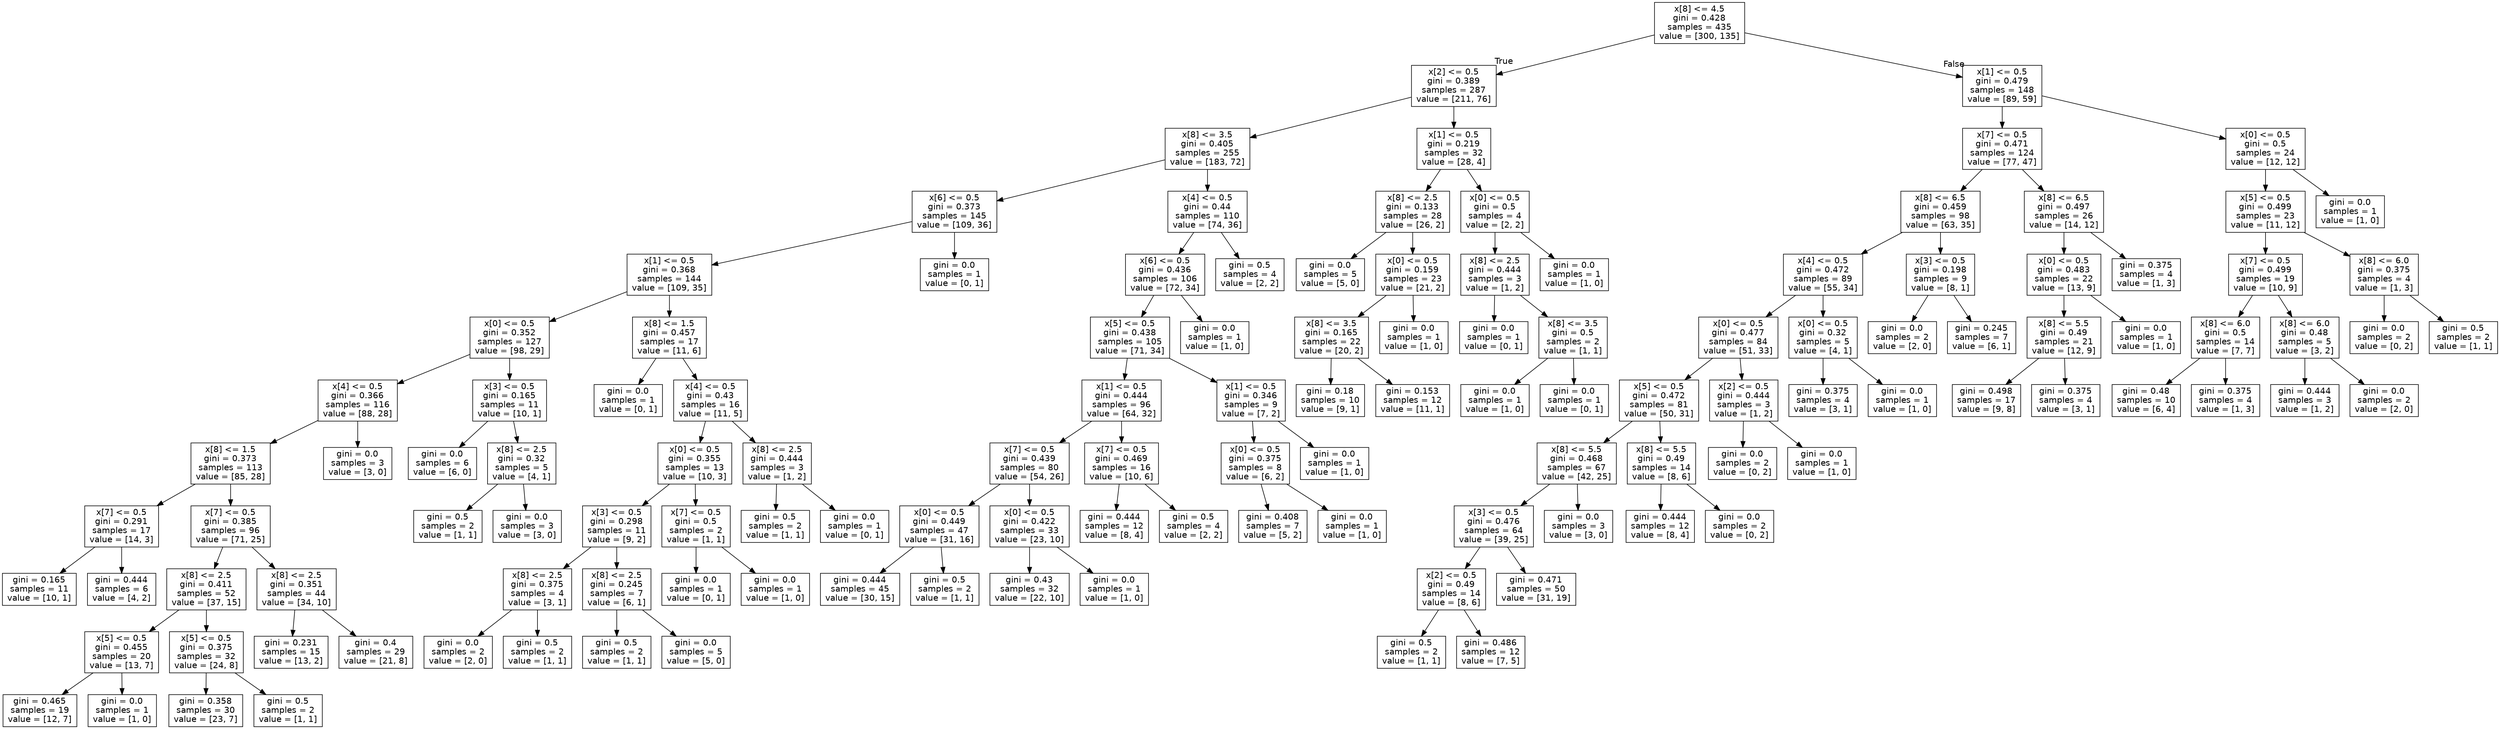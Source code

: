digraph Tree {
node [shape=box, fontname="helvetica"] ;
edge [fontname="helvetica"] ;
0 [label="x[8] <= 4.5\ngini = 0.428\nsamples = 435\nvalue = [300, 135]"] ;
1 [label="x[2] <= 0.5\ngini = 0.389\nsamples = 287\nvalue = [211, 76]"] ;
0 -> 1 [labeldistance=2.5, labelangle=45, headlabel="True"] ;
2 [label="x[8] <= 3.5\ngini = 0.405\nsamples = 255\nvalue = [183, 72]"] ;
1 -> 2 ;
3 [label="x[6] <= 0.5\ngini = 0.373\nsamples = 145\nvalue = [109, 36]"] ;
2 -> 3 ;
4 [label="x[1] <= 0.5\ngini = 0.368\nsamples = 144\nvalue = [109, 35]"] ;
3 -> 4 ;
5 [label="x[0] <= 0.5\ngini = 0.352\nsamples = 127\nvalue = [98, 29]"] ;
4 -> 5 ;
6 [label="x[4] <= 0.5\ngini = 0.366\nsamples = 116\nvalue = [88, 28]"] ;
5 -> 6 ;
7 [label="x[8] <= 1.5\ngini = 0.373\nsamples = 113\nvalue = [85, 28]"] ;
6 -> 7 ;
8 [label="x[7] <= 0.5\ngini = 0.291\nsamples = 17\nvalue = [14, 3]"] ;
7 -> 8 ;
9 [label="gini = 0.165\nsamples = 11\nvalue = [10, 1]"] ;
8 -> 9 ;
10 [label="gini = 0.444\nsamples = 6\nvalue = [4, 2]"] ;
8 -> 10 ;
11 [label="x[7] <= 0.5\ngini = 0.385\nsamples = 96\nvalue = [71, 25]"] ;
7 -> 11 ;
12 [label="x[8] <= 2.5\ngini = 0.411\nsamples = 52\nvalue = [37, 15]"] ;
11 -> 12 ;
13 [label="x[5] <= 0.5\ngini = 0.455\nsamples = 20\nvalue = [13, 7]"] ;
12 -> 13 ;
14 [label="gini = 0.465\nsamples = 19\nvalue = [12, 7]"] ;
13 -> 14 ;
15 [label="gini = 0.0\nsamples = 1\nvalue = [1, 0]"] ;
13 -> 15 ;
16 [label="x[5] <= 0.5\ngini = 0.375\nsamples = 32\nvalue = [24, 8]"] ;
12 -> 16 ;
17 [label="gini = 0.358\nsamples = 30\nvalue = [23, 7]"] ;
16 -> 17 ;
18 [label="gini = 0.5\nsamples = 2\nvalue = [1, 1]"] ;
16 -> 18 ;
19 [label="x[8] <= 2.5\ngini = 0.351\nsamples = 44\nvalue = [34, 10]"] ;
11 -> 19 ;
20 [label="gini = 0.231\nsamples = 15\nvalue = [13, 2]"] ;
19 -> 20 ;
21 [label="gini = 0.4\nsamples = 29\nvalue = [21, 8]"] ;
19 -> 21 ;
22 [label="gini = 0.0\nsamples = 3\nvalue = [3, 0]"] ;
6 -> 22 ;
23 [label="x[3] <= 0.5\ngini = 0.165\nsamples = 11\nvalue = [10, 1]"] ;
5 -> 23 ;
24 [label="gini = 0.0\nsamples = 6\nvalue = [6, 0]"] ;
23 -> 24 ;
25 [label="x[8] <= 2.5\ngini = 0.32\nsamples = 5\nvalue = [4, 1]"] ;
23 -> 25 ;
26 [label="gini = 0.5\nsamples = 2\nvalue = [1, 1]"] ;
25 -> 26 ;
27 [label="gini = 0.0\nsamples = 3\nvalue = [3, 0]"] ;
25 -> 27 ;
28 [label="x[8] <= 1.5\ngini = 0.457\nsamples = 17\nvalue = [11, 6]"] ;
4 -> 28 ;
29 [label="gini = 0.0\nsamples = 1\nvalue = [0, 1]"] ;
28 -> 29 ;
30 [label="x[4] <= 0.5\ngini = 0.43\nsamples = 16\nvalue = [11, 5]"] ;
28 -> 30 ;
31 [label="x[0] <= 0.5\ngini = 0.355\nsamples = 13\nvalue = [10, 3]"] ;
30 -> 31 ;
32 [label="x[3] <= 0.5\ngini = 0.298\nsamples = 11\nvalue = [9, 2]"] ;
31 -> 32 ;
33 [label="x[8] <= 2.5\ngini = 0.375\nsamples = 4\nvalue = [3, 1]"] ;
32 -> 33 ;
34 [label="gini = 0.0\nsamples = 2\nvalue = [2, 0]"] ;
33 -> 34 ;
35 [label="gini = 0.5\nsamples = 2\nvalue = [1, 1]"] ;
33 -> 35 ;
36 [label="x[8] <= 2.5\ngini = 0.245\nsamples = 7\nvalue = [6, 1]"] ;
32 -> 36 ;
37 [label="gini = 0.5\nsamples = 2\nvalue = [1, 1]"] ;
36 -> 37 ;
38 [label="gini = 0.0\nsamples = 5\nvalue = [5, 0]"] ;
36 -> 38 ;
39 [label="x[7] <= 0.5\ngini = 0.5\nsamples = 2\nvalue = [1, 1]"] ;
31 -> 39 ;
40 [label="gini = 0.0\nsamples = 1\nvalue = [0, 1]"] ;
39 -> 40 ;
41 [label="gini = 0.0\nsamples = 1\nvalue = [1, 0]"] ;
39 -> 41 ;
42 [label="x[8] <= 2.5\ngini = 0.444\nsamples = 3\nvalue = [1, 2]"] ;
30 -> 42 ;
43 [label="gini = 0.5\nsamples = 2\nvalue = [1, 1]"] ;
42 -> 43 ;
44 [label="gini = 0.0\nsamples = 1\nvalue = [0, 1]"] ;
42 -> 44 ;
45 [label="gini = 0.0\nsamples = 1\nvalue = [0, 1]"] ;
3 -> 45 ;
46 [label="x[4] <= 0.5\ngini = 0.44\nsamples = 110\nvalue = [74, 36]"] ;
2 -> 46 ;
47 [label="x[6] <= 0.5\ngini = 0.436\nsamples = 106\nvalue = [72, 34]"] ;
46 -> 47 ;
48 [label="x[5] <= 0.5\ngini = 0.438\nsamples = 105\nvalue = [71, 34]"] ;
47 -> 48 ;
49 [label="x[1] <= 0.5\ngini = 0.444\nsamples = 96\nvalue = [64, 32]"] ;
48 -> 49 ;
50 [label="x[7] <= 0.5\ngini = 0.439\nsamples = 80\nvalue = [54, 26]"] ;
49 -> 50 ;
51 [label="x[0] <= 0.5\ngini = 0.449\nsamples = 47\nvalue = [31, 16]"] ;
50 -> 51 ;
52 [label="gini = 0.444\nsamples = 45\nvalue = [30, 15]"] ;
51 -> 52 ;
53 [label="gini = 0.5\nsamples = 2\nvalue = [1, 1]"] ;
51 -> 53 ;
54 [label="x[0] <= 0.5\ngini = 0.422\nsamples = 33\nvalue = [23, 10]"] ;
50 -> 54 ;
55 [label="gini = 0.43\nsamples = 32\nvalue = [22, 10]"] ;
54 -> 55 ;
56 [label="gini = 0.0\nsamples = 1\nvalue = [1, 0]"] ;
54 -> 56 ;
57 [label="x[7] <= 0.5\ngini = 0.469\nsamples = 16\nvalue = [10, 6]"] ;
49 -> 57 ;
58 [label="gini = 0.444\nsamples = 12\nvalue = [8, 4]"] ;
57 -> 58 ;
59 [label="gini = 0.5\nsamples = 4\nvalue = [2, 2]"] ;
57 -> 59 ;
60 [label="x[1] <= 0.5\ngini = 0.346\nsamples = 9\nvalue = [7, 2]"] ;
48 -> 60 ;
61 [label="x[0] <= 0.5\ngini = 0.375\nsamples = 8\nvalue = [6, 2]"] ;
60 -> 61 ;
62 [label="gini = 0.408\nsamples = 7\nvalue = [5, 2]"] ;
61 -> 62 ;
63 [label="gini = 0.0\nsamples = 1\nvalue = [1, 0]"] ;
61 -> 63 ;
64 [label="gini = 0.0\nsamples = 1\nvalue = [1, 0]"] ;
60 -> 64 ;
65 [label="gini = 0.0\nsamples = 1\nvalue = [1, 0]"] ;
47 -> 65 ;
66 [label="gini = 0.5\nsamples = 4\nvalue = [2, 2]"] ;
46 -> 66 ;
67 [label="x[1] <= 0.5\ngini = 0.219\nsamples = 32\nvalue = [28, 4]"] ;
1 -> 67 ;
68 [label="x[8] <= 2.5\ngini = 0.133\nsamples = 28\nvalue = [26, 2]"] ;
67 -> 68 ;
69 [label="gini = 0.0\nsamples = 5\nvalue = [5, 0]"] ;
68 -> 69 ;
70 [label="x[0] <= 0.5\ngini = 0.159\nsamples = 23\nvalue = [21, 2]"] ;
68 -> 70 ;
71 [label="x[8] <= 3.5\ngini = 0.165\nsamples = 22\nvalue = [20, 2]"] ;
70 -> 71 ;
72 [label="gini = 0.18\nsamples = 10\nvalue = [9, 1]"] ;
71 -> 72 ;
73 [label="gini = 0.153\nsamples = 12\nvalue = [11, 1]"] ;
71 -> 73 ;
74 [label="gini = 0.0\nsamples = 1\nvalue = [1, 0]"] ;
70 -> 74 ;
75 [label="x[0] <= 0.5\ngini = 0.5\nsamples = 4\nvalue = [2, 2]"] ;
67 -> 75 ;
76 [label="x[8] <= 2.5\ngini = 0.444\nsamples = 3\nvalue = [1, 2]"] ;
75 -> 76 ;
77 [label="gini = 0.0\nsamples = 1\nvalue = [0, 1]"] ;
76 -> 77 ;
78 [label="x[8] <= 3.5\ngini = 0.5\nsamples = 2\nvalue = [1, 1]"] ;
76 -> 78 ;
79 [label="gini = 0.0\nsamples = 1\nvalue = [1, 0]"] ;
78 -> 79 ;
80 [label="gini = 0.0\nsamples = 1\nvalue = [0, 1]"] ;
78 -> 80 ;
81 [label="gini = 0.0\nsamples = 1\nvalue = [1, 0]"] ;
75 -> 81 ;
82 [label="x[1] <= 0.5\ngini = 0.479\nsamples = 148\nvalue = [89, 59]"] ;
0 -> 82 [labeldistance=2.5, labelangle=-45, headlabel="False"] ;
83 [label="x[7] <= 0.5\ngini = 0.471\nsamples = 124\nvalue = [77, 47]"] ;
82 -> 83 ;
84 [label="x[8] <= 6.5\ngini = 0.459\nsamples = 98\nvalue = [63, 35]"] ;
83 -> 84 ;
85 [label="x[4] <= 0.5\ngini = 0.472\nsamples = 89\nvalue = [55, 34]"] ;
84 -> 85 ;
86 [label="x[0] <= 0.5\ngini = 0.477\nsamples = 84\nvalue = [51, 33]"] ;
85 -> 86 ;
87 [label="x[5] <= 0.5\ngini = 0.472\nsamples = 81\nvalue = [50, 31]"] ;
86 -> 87 ;
88 [label="x[8] <= 5.5\ngini = 0.468\nsamples = 67\nvalue = [42, 25]"] ;
87 -> 88 ;
89 [label="x[3] <= 0.5\ngini = 0.476\nsamples = 64\nvalue = [39, 25]"] ;
88 -> 89 ;
90 [label="x[2] <= 0.5\ngini = 0.49\nsamples = 14\nvalue = [8, 6]"] ;
89 -> 90 ;
91 [label="gini = 0.5\nsamples = 2\nvalue = [1, 1]"] ;
90 -> 91 ;
92 [label="gini = 0.486\nsamples = 12\nvalue = [7, 5]"] ;
90 -> 92 ;
93 [label="gini = 0.471\nsamples = 50\nvalue = [31, 19]"] ;
89 -> 93 ;
94 [label="gini = 0.0\nsamples = 3\nvalue = [3, 0]"] ;
88 -> 94 ;
95 [label="x[8] <= 5.5\ngini = 0.49\nsamples = 14\nvalue = [8, 6]"] ;
87 -> 95 ;
96 [label="gini = 0.444\nsamples = 12\nvalue = [8, 4]"] ;
95 -> 96 ;
97 [label="gini = 0.0\nsamples = 2\nvalue = [0, 2]"] ;
95 -> 97 ;
98 [label="x[2] <= 0.5\ngini = 0.444\nsamples = 3\nvalue = [1, 2]"] ;
86 -> 98 ;
99 [label="gini = 0.0\nsamples = 2\nvalue = [0, 2]"] ;
98 -> 99 ;
100 [label="gini = 0.0\nsamples = 1\nvalue = [1, 0]"] ;
98 -> 100 ;
101 [label="x[0] <= 0.5\ngini = 0.32\nsamples = 5\nvalue = [4, 1]"] ;
85 -> 101 ;
102 [label="gini = 0.375\nsamples = 4\nvalue = [3, 1]"] ;
101 -> 102 ;
103 [label="gini = 0.0\nsamples = 1\nvalue = [1, 0]"] ;
101 -> 103 ;
104 [label="x[3] <= 0.5\ngini = 0.198\nsamples = 9\nvalue = [8, 1]"] ;
84 -> 104 ;
105 [label="gini = 0.0\nsamples = 2\nvalue = [2, 0]"] ;
104 -> 105 ;
106 [label="gini = 0.245\nsamples = 7\nvalue = [6, 1]"] ;
104 -> 106 ;
107 [label="x[8] <= 6.5\ngini = 0.497\nsamples = 26\nvalue = [14, 12]"] ;
83 -> 107 ;
108 [label="x[0] <= 0.5\ngini = 0.483\nsamples = 22\nvalue = [13, 9]"] ;
107 -> 108 ;
109 [label="x[8] <= 5.5\ngini = 0.49\nsamples = 21\nvalue = [12, 9]"] ;
108 -> 109 ;
110 [label="gini = 0.498\nsamples = 17\nvalue = [9, 8]"] ;
109 -> 110 ;
111 [label="gini = 0.375\nsamples = 4\nvalue = [3, 1]"] ;
109 -> 111 ;
112 [label="gini = 0.0\nsamples = 1\nvalue = [1, 0]"] ;
108 -> 112 ;
113 [label="gini = 0.375\nsamples = 4\nvalue = [1, 3]"] ;
107 -> 113 ;
114 [label="x[0] <= 0.5\ngini = 0.5\nsamples = 24\nvalue = [12, 12]"] ;
82 -> 114 ;
115 [label="x[5] <= 0.5\ngini = 0.499\nsamples = 23\nvalue = [11, 12]"] ;
114 -> 115 ;
116 [label="x[7] <= 0.5\ngini = 0.499\nsamples = 19\nvalue = [10, 9]"] ;
115 -> 116 ;
117 [label="x[8] <= 6.0\ngini = 0.5\nsamples = 14\nvalue = [7, 7]"] ;
116 -> 117 ;
118 [label="gini = 0.48\nsamples = 10\nvalue = [6, 4]"] ;
117 -> 118 ;
119 [label="gini = 0.375\nsamples = 4\nvalue = [1, 3]"] ;
117 -> 119 ;
120 [label="x[8] <= 6.0\ngini = 0.48\nsamples = 5\nvalue = [3, 2]"] ;
116 -> 120 ;
121 [label="gini = 0.444\nsamples = 3\nvalue = [1, 2]"] ;
120 -> 121 ;
122 [label="gini = 0.0\nsamples = 2\nvalue = [2, 0]"] ;
120 -> 122 ;
123 [label="x[8] <= 6.0\ngini = 0.375\nsamples = 4\nvalue = [1, 3]"] ;
115 -> 123 ;
124 [label="gini = 0.0\nsamples = 2\nvalue = [0, 2]"] ;
123 -> 124 ;
125 [label="gini = 0.5\nsamples = 2\nvalue = [1, 1]"] ;
123 -> 125 ;
126 [label="gini = 0.0\nsamples = 1\nvalue = [1, 0]"] ;
114 -> 126 ;
}